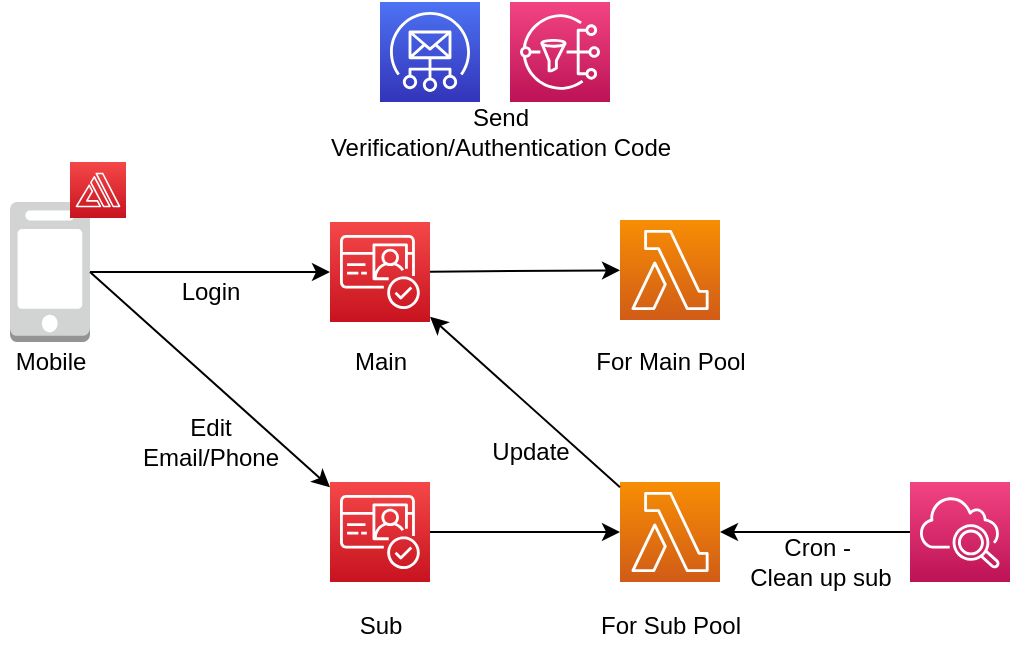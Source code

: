 <mxfile version="13.7.9" type="device" pages="2"><diagram id="i8V4uxGoRVGjrYb4dKng" name="ページ1"><mxGraphModel dx="788" dy="514" grid="1" gridSize="10" guides="1" tooltips="1" connect="1" arrows="1" fold="1" page="1" pageScale="1" pageWidth="827" pageHeight="1169" math="0" shadow="0"><root><mxCell id="0"/><mxCell id="1" parent="0"/><mxCell id="mMQdlAKHRPv88sA82ufr-5" value="" style="group" vertex="1" connectable="0" parent="1"><mxGeometry x="95" y="220" width="50" height="90" as="geometry"/></mxCell><mxCell id="mMQdlAKHRPv88sA82ufr-1" value="" style="outlineConnect=0;dashed=0;verticalLabelPosition=bottom;verticalAlign=top;align=center;html=1;shape=mxgraph.aws3.mobile_client;fillColor=#D2D3D3;gradientColor=none;" vertex="1" parent="mMQdlAKHRPv88sA82ufr-5"><mxGeometry x="5" width="40" height="70" as="geometry"/></mxCell><mxCell id="mMQdlAKHRPv88sA82ufr-2" value="Mobile" style="text;html=1;align=center;verticalAlign=middle;resizable=0;points=[];autosize=1;" vertex="1" parent="mMQdlAKHRPv88sA82ufr-5"><mxGeometry y="70" width="50" height="20" as="geometry"/></mxCell><mxCell id="mMQdlAKHRPv88sA82ufr-10" value="" style="outlineConnect=0;fontColor=#232F3E;gradientColor=#F54749;gradientDirection=north;fillColor=#C7131F;strokeColor=#ffffff;dashed=0;verticalLabelPosition=bottom;verticalAlign=top;align=center;html=1;fontSize=12;fontStyle=0;aspect=fixed;shape=mxgraph.aws4.resourceIcon;resIcon=mxgraph.aws4.amplify;" vertex="1" parent="1"><mxGeometry x="130" y="200" width="28" height="28" as="geometry"/></mxCell><mxCell id="mMQdlAKHRPv88sA82ufr-17" value="" style="group" vertex="1" connectable="0" parent="1"><mxGeometry x="260" y="228" width="50" height="82" as="geometry"/></mxCell><mxCell id="mMQdlAKHRPv88sA82ufr-8" value="Main" style="text;html=1;align=center;verticalAlign=middle;resizable=0;points=[];autosize=1;" vertex="1" parent="mMQdlAKHRPv88sA82ufr-17"><mxGeometry x="5" y="62" width="40" height="20" as="geometry"/></mxCell><mxCell id="mMQdlAKHRPv88sA82ufr-13" value="" style="outlineConnect=0;fontColor=#232F3E;gradientColor=#F54749;gradientDirection=north;fillColor=#C7131F;strokeColor=#ffffff;dashed=0;verticalLabelPosition=bottom;verticalAlign=top;align=center;html=1;fontSize=12;fontStyle=0;aspect=fixed;shape=mxgraph.aws4.resourceIcon;resIcon=mxgraph.aws4.cognito;" vertex="1" parent="mMQdlAKHRPv88sA82ufr-17"><mxGeometry y="2" width="50" height="50" as="geometry"/></mxCell><mxCell id="mMQdlAKHRPv88sA82ufr-21" value="" style="group" vertex="1" connectable="0" parent="1"><mxGeometry x="385" y="228" width="90" height="82" as="geometry"/></mxCell><mxCell id="mMQdlAKHRPv88sA82ufr-14" value="" style="outlineConnect=0;fontColor=#232F3E;gradientColor=#F78E04;gradientDirection=north;fillColor=#D05C17;strokeColor=#ffffff;dashed=0;verticalLabelPosition=bottom;verticalAlign=top;align=center;html=1;fontSize=12;fontStyle=0;aspect=fixed;shape=mxgraph.aws4.resourceIcon;resIcon=mxgraph.aws4.lambda;" vertex="1" parent="mMQdlAKHRPv88sA82ufr-21"><mxGeometry x="20" y="1" width="50" height="50" as="geometry"/></mxCell><mxCell id="mMQdlAKHRPv88sA82ufr-15" value="For Main Pool" style="text;html=1;align=center;verticalAlign=middle;resizable=0;points=[];autosize=1;" vertex="1" parent="mMQdlAKHRPv88sA82ufr-21"><mxGeometry y="62" width="90" height="20" as="geometry"/></mxCell><mxCell id="mMQdlAKHRPv88sA82ufr-22" value="" style="group" vertex="1" connectable="0" parent="1"><mxGeometry x="260" y="360" width="50" height="82" as="geometry"/></mxCell><mxCell id="mMQdlAKHRPv88sA82ufr-23" value="Sub" style="text;html=1;align=center;verticalAlign=middle;resizable=0;points=[];autosize=1;" vertex="1" parent="mMQdlAKHRPv88sA82ufr-22"><mxGeometry x="5" y="62" width="40" height="20" as="geometry"/></mxCell><mxCell id="mMQdlAKHRPv88sA82ufr-24" value="" style="outlineConnect=0;fontColor=#232F3E;gradientColor=#F54749;gradientDirection=north;fillColor=#C7131F;strokeColor=#ffffff;dashed=0;verticalLabelPosition=bottom;verticalAlign=top;align=center;html=1;fontSize=12;fontStyle=0;aspect=fixed;shape=mxgraph.aws4.resourceIcon;resIcon=mxgraph.aws4.cognito;" vertex="1" parent="mMQdlAKHRPv88sA82ufr-22"><mxGeometry width="50" height="50" as="geometry"/></mxCell><mxCell id="mMQdlAKHRPv88sA82ufr-25" value="" style="group" vertex="1" connectable="0" parent="1"><mxGeometry x="385" y="360" width="90" height="82" as="geometry"/></mxCell><mxCell id="mMQdlAKHRPv88sA82ufr-26" value="" style="outlineConnect=0;fontColor=#232F3E;gradientColor=#F78E04;gradientDirection=north;fillColor=#D05C17;strokeColor=#ffffff;dashed=0;verticalLabelPosition=bottom;verticalAlign=top;align=center;html=1;fontSize=12;fontStyle=0;aspect=fixed;shape=mxgraph.aws4.resourceIcon;resIcon=mxgraph.aws4.lambda;" vertex="1" parent="mMQdlAKHRPv88sA82ufr-25"><mxGeometry x="20" width="50" height="50" as="geometry"/></mxCell><mxCell id="mMQdlAKHRPv88sA82ufr-27" value="For Sub Pool" style="text;html=1;align=center;verticalAlign=middle;resizable=0;points=[];autosize=1;" vertex="1" parent="mMQdlAKHRPv88sA82ufr-25"><mxGeometry y="62" width="90" height="20" as="geometry"/></mxCell><mxCell id="mMQdlAKHRPv88sA82ufr-28" value="" style="endArrow=classic;html=1;exitX=1;exitY=0.5;exitDx=0;exitDy=0;exitPerimeter=0;" edge="1" parent="1" source="mMQdlAKHRPv88sA82ufr-1" target="mMQdlAKHRPv88sA82ufr-13"><mxGeometry width="50" height="50" relative="1" as="geometry"><mxPoint x="390" y="340" as="sourcePoint"/><mxPoint x="440" y="290" as="targetPoint"/></mxGeometry></mxCell><mxCell id="mMQdlAKHRPv88sA82ufr-29" value="Login" style="text;html=1;align=center;verticalAlign=middle;resizable=0;points=[];autosize=1;" vertex="1" parent="1"><mxGeometry x="180" y="255" width="40" height="20" as="geometry"/></mxCell><mxCell id="mMQdlAKHRPv88sA82ufr-31" value="" style="endArrow=classic;html=1;exitX=1;exitY=0.5;exitDx=0;exitDy=0;exitPerimeter=0;" edge="1" parent="1" source="mMQdlAKHRPv88sA82ufr-1" target="mMQdlAKHRPv88sA82ufr-24"><mxGeometry width="50" height="50" relative="1" as="geometry"><mxPoint x="150.0" y="265" as="sourcePoint"/><mxPoint x="270.0" y="265" as="targetPoint"/></mxGeometry></mxCell><mxCell id="mMQdlAKHRPv88sA82ufr-32" value="Edit&lt;br&gt;Email/Phone" style="text;html=1;align=center;verticalAlign=middle;resizable=0;points=[];autosize=1;" vertex="1" parent="1"><mxGeometry x="160" y="325" width="80" height="30" as="geometry"/></mxCell><mxCell id="mMQdlAKHRPv88sA82ufr-33" value="" style="endArrow=classic;html=1;" edge="1" parent="1" source="mMQdlAKHRPv88sA82ufr-26" target="mMQdlAKHRPv88sA82ufr-13"><mxGeometry width="50" height="50" relative="1" as="geometry"><mxPoint x="150.0" y="265" as="sourcePoint"/><mxPoint x="270.0" y="372.586" as="targetPoint"/></mxGeometry></mxCell><mxCell id="mMQdlAKHRPv88sA82ufr-34" value="Update" style="text;html=1;align=center;verticalAlign=middle;resizable=0;points=[];autosize=1;" vertex="1" parent="1"><mxGeometry x="335" y="335" width="50" height="20" as="geometry"/></mxCell><mxCell id="mMQdlAKHRPv88sA82ufr-35" value="" style="endArrow=classic;html=1;" edge="1" parent="1" source="mMQdlAKHRPv88sA82ufr-24" target="mMQdlAKHRPv88sA82ufr-26"><mxGeometry width="50" height="50" relative="1" as="geometry"><mxPoint x="150.0" y="265" as="sourcePoint"/><mxPoint x="270.0" y="372.586" as="targetPoint"/></mxGeometry></mxCell><mxCell id="mMQdlAKHRPv88sA82ufr-36" value="" style="endArrow=classic;html=1;" edge="1" parent="1" source="mMQdlAKHRPv88sA82ufr-13" target="mMQdlAKHRPv88sA82ufr-14"><mxGeometry width="50" height="50" relative="1" as="geometry"><mxPoint x="320.0" y="395" as="sourcePoint"/><mxPoint x="400" y="255" as="targetPoint"/></mxGeometry></mxCell><mxCell id="mMQdlAKHRPv88sA82ufr-37" value="" style="outlineConnect=0;fontColor=#232F3E;gradientColor=#4D72F3;gradientDirection=north;fillColor=#3334B9;strokeColor=#ffffff;dashed=0;verticalLabelPosition=bottom;verticalAlign=top;align=center;html=1;fontSize=12;fontStyle=0;aspect=fixed;shape=mxgraph.aws4.resourceIcon;resIcon=mxgraph.aws4.simple_email_service;" vertex="1" parent="1"><mxGeometry x="285" y="120" width="50" height="50" as="geometry"/></mxCell><mxCell id="mMQdlAKHRPv88sA82ufr-38" value="" style="outlineConnect=0;fontColor=#232F3E;gradientColor=#F34482;gradientDirection=north;fillColor=#BC1356;strokeColor=#ffffff;dashed=0;verticalLabelPosition=bottom;verticalAlign=top;align=center;html=1;fontSize=12;fontStyle=0;aspect=fixed;shape=mxgraph.aws4.resourceIcon;resIcon=mxgraph.aws4.sns;" vertex="1" parent="1"><mxGeometry x="350" y="120" width="50" height="50" as="geometry"/></mxCell><mxCell id="mMQdlAKHRPv88sA82ufr-39" value="Send&lt;br&gt;Verification/Authentication Code" style="text;html=1;align=center;verticalAlign=middle;resizable=0;points=[];autosize=1;" vertex="1" parent="1"><mxGeometry x="250" y="170" width="190" height="30" as="geometry"/></mxCell><mxCell id="mMQdlAKHRPv88sA82ufr-40" value="" style="outlineConnect=0;fontColor=#232F3E;gradientColor=#F34482;gradientDirection=north;fillColor=#BC1356;strokeColor=#ffffff;dashed=0;verticalLabelPosition=bottom;verticalAlign=top;align=center;html=1;fontSize=12;fontStyle=0;aspect=fixed;shape=mxgraph.aws4.resourceIcon;resIcon=mxgraph.aws4.cloudwatch_2;" vertex="1" parent="1"><mxGeometry x="550" y="360" width="50" height="50" as="geometry"/></mxCell><mxCell id="mMQdlAKHRPv88sA82ufr-44" value="Cron -&amp;nbsp;&lt;br&gt;Clean up sub" style="text;html=1;align=center;verticalAlign=middle;resizable=0;points=[];autosize=1;" vertex="1" parent="1"><mxGeometry x="460" y="385" width="90" height="30" as="geometry"/></mxCell><mxCell id="mMQdlAKHRPv88sA82ufr-45" value="" style="endArrow=classic;html=1;" edge="1" parent="1" source="mMQdlAKHRPv88sA82ufr-40" target="mMQdlAKHRPv88sA82ufr-26"><mxGeometry width="50" height="50" relative="1" as="geometry"><mxPoint x="320" y="395" as="sourcePoint"/><mxPoint x="415" y="395" as="targetPoint"/></mxGeometry></mxCell></root></mxGraphModel></diagram><diagram id="VvAEzbgCrOu2NrLhJVas" name="ページ2"><mxGraphModel dx="946" dy="617" grid="1" gridSize="10" guides="1" tooltips="1" connect="1" arrows="1" fold="1" page="1" pageScale="1" pageWidth="827" pageHeight="1169" math="0" shadow="0"><root><mxCell id="62SStxFtMeC4dTlbeT8a-0"/><mxCell id="62SStxFtMeC4dTlbeT8a-1" parent="62SStxFtMeC4dTlbeT8a-0"/><mxCell id="HBr4v0tRh_t9BVdfxgc4-0" value="" style="group" vertex="1" connectable="0" parent="62SStxFtMeC4dTlbeT8a-1"><mxGeometry x="95" y="30" width="50" height="90" as="geometry"/></mxCell><mxCell id="HBr4v0tRh_t9BVdfxgc4-1" value="" style="outlineConnect=0;dashed=0;verticalLabelPosition=bottom;verticalAlign=top;align=center;html=1;shape=mxgraph.aws3.mobile_client;fillColor=#D2D3D3;gradientColor=none;" vertex="1" parent="HBr4v0tRh_t9BVdfxgc4-0"><mxGeometry x="5" width="40" height="70" as="geometry"/></mxCell><mxCell id="HBr4v0tRh_t9BVdfxgc4-2" value="Mobile" style="text;html=1;align=center;verticalAlign=middle;resizable=0;points=[];autosize=1;" vertex="1" parent="HBr4v0tRh_t9BVdfxgc4-0"><mxGeometry y="70" width="50" height="20" as="geometry"/></mxCell><mxCell id="HBr4v0tRh_t9BVdfxgc4-3" value="" style="outlineConnect=0;fontColor=#232F3E;gradientColor=#F54749;gradientDirection=north;fillColor=#C7131F;strokeColor=#ffffff;dashed=0;verticalLabelPosition=bottom;verticalAlign=top;align=center;html=1;fontSize=12;fontStyle=0;aspect=fixed;shape=mxgraph.aws4.resourceIcon;resIcon=mxgraph.aws4.amplify;" vertex="1" parent="62SStxFtMeC4dTlbeT8a-1"><mxGeometry x="130" y="10" width="28" height="28" as="geometry"/></mxCell><mxCell id="gYJXqIpihbz1a8-bwmma-0" value="" style="group" vertex="1" connectable="0" parent="62SStxFtMeC4dTlbeT8a-1"><mxGeometry x="250" y="37" width="50" height="82" as="geometry"/></mxCell><mxCell id="gYJXqIpihbz1a8-bwmma-1" value="Sub" style="text;html=1;align=center;verticalAlign=middle;resizable=0;points=[];autosize=1;" vertex="1" parent="gYJXqIpihbz1a8-bwmma-0"><mxGeometry x="5" y="62" width="40" height="20" as="geometry"/></mxCell><mxCell id="gYJXqIpihbz1a8-bwmma-2" value="" style="outlineConnect=0;fontColor=#232F3E;gradientColor=#F54749;gradientDirection=north;fillColor=#C7131F;strokeColor=#ffffff;dashed=0;verticalLabelPosition=bottom;verticalAlign=top;align=center;html=1;fontSize=12;fontStyle=0;aspect=fixed;shape=mxgraph.aws4.resourceIcon;resIcon=mxgraph.aws4.cognito;" vertex="1" parent="gYJXqIpihbz1a8-bwmma-0"><mxGeometry width="50" height="50" as="geometry"/></mxCell><mxCell id="zZmgewYcwvHqjHyKIBF7-0" value="" style="group" vertex="1" connectable="0" parent="62SStxFtMeC4dTlbeT8a-1"><mxGeometry x="390" y="38" width="90" height="82" as="geometry"/></mxCell><mxCell id="zZmgewYcwvHqjHyKIBF7-1" value="" style="outlineConnect=0;fontColor=#232F3E;gradientColor=#F78E04;gradientDirection=north;fillColor=#D05C17;strokeColor=#ffffff;dashed=0;verticalLabelPosition=bottom;verticalAlign=top;align=center;html=1;fontSize=12;fontStyle=0;aspect=fixed;shape=mxgraph.aws4.resourceIcon;resIcon=mxgraph.aws4.lambda;" vertex="1" parent="zZmgewYcwvHqjHyKIBF7-0"><mxGeometry x="20" width="50" height="50" as="geometry"/></mxCell><mxCell id="zZmgewYcwvHqjHyKIBF7-2" value="For Sub Pool" style="text;html=1;align=center;verticalAlign=middle;resizable=0;points=[];autosize=1;" vertex="1" parent="zZmgewYcwvHqjHyKIBF7-0"><mxGeometry y="62" width="90" height="20" as="geometry"/></mxCell><mxCell id="2kqaN1Ms0UGIhu5p1rV_-0" value="" style="group" vertex="1" connectable="0" parent="62SStxFtMeC4dTlbeT8a-1"><mxGeometry x="580" y="38" width="50" height="82" as="geometry"/></mxCell><mxCell id="2kqaN1Ms0UGIhu5p1rV_-1" value="Main" style="text;html=1;align=center;verticalAlign=middle;resizable=0;points=[];autosize=1;" vertex="1" parent="2kqaN1Ms0UGIhu5p1rV_-0"><mxGeometry x="5" y="62" width="40" height="20" as="geometry"/></mxCell><mxCell id="2kqaN1Ms0UGIhu5p1rV_-2" value="" style="outlineConnect=0;fontColor=#232F3E;gradientColor=#F54749;gradientDirection=north;fillColor=#C7131F;strokeColor=#ffffff;dashed=0;verticalLabelPosition=bottom;verticalAlign=top;align=center;html=1;fontSize=12;fontStyle=0;aspect=fixed;shape=mxgraph.aws4.resourceIcon;resIcon=mxgraph.aws4.cognito;" vertex="1" parent="2kqaN1Ms0UGIhu5p1rV_-0"><mxGeometry y="2" width="50" height="50" as="geometry"/></mxCell><mxCell id="2kqaN1Ms0UGIhu5p1rV_-4" value="" style="endArrow=none;dashed=1;html=1;dashPattern=1 3;strokeWidth=2;" edge="1" parent="62SStxFtMeC4dTlbeT8a-1" source="2kqaN1Ms0UGIhu5p1rV_-8"><mxGeometry width="50" height="50" relative="1" as="geometry"><mxPoint x="119.5" y="470" as="sourcePoint"/><mxPoint x="119.5" y="120" as="targetPoint"/></mxGeometry></mxCell><mxCell id="2kqaN1Ms0UGIhu5p1rV_-5" value="" style="endArrow=none;dashed=1;html=1;dashPattern=1 3;strokeWidth=2;" edge="1" parent="62SStxFtMeC4dTlbeT8a-1" source="xQFAeyG43xkeCWc012im-12"><mxGeometry width="50" height="50" relative="1" as="geometry"><mxPoint x="280" y="470" as="sourcePoint"/><mxPoint x="280" y="120" as="targetPoint"/></mxGeometry></mxCell><mxCell id="2kqaN1Ms0UGIhu5p1rV_-6" value="" style="endArrow=none;dashed=1;html=1;dashPattern=1 3;strokeWidth=2;" edge="1" parent="62SStxFtMeC4dTlbeT8a-1"><mxGeometry width="50" height="50" relative="1" as="geometry"><mxPoint x="440" y="470" as="sourcePoint"/><mxPoint x="440" y="119" as="targetPoint"/></mxGeometry></mxCell><mxCell id="2kqaN1Ms0UGIhu5p1rV_-7" value="" style="endArrow=none;dashed=1;html=1;dashPattern=1 3;strokeWidth=2;" edge="1" parent="62SStxFtMeC4dTlbeT8a-1"><mxGeometry width="50" height="50" relative="1" as="geometry"><mxPoint x="600" y="469" as="sourcePoint"/><mxPoint x="600" y="119" as="targetPoint"/></mxGeometry></mxCell><mxCell id="2kqaN1Ms0UGIhu5p1rV_-8" value="" style="rounded=0;whiteSpace=wrap;html=1;" vertex="1" parent="62SStxFtMeC4dTlbeT8a-1"><mxGeometry x="115" y="140" width="10" height="80" as="geometry"/></mxCell><mxCell id="2kqaN1Ms0UGIhu5p1rV_-9" value="" style="endArrow=none;dashed=1;html=1;dashPattern=1 3;strokeWidth=2;" edge="1" parent="62SStxFtMeC4dTlbeT8a-1" source="xQFAeyG43xkeCWc012im-7" target="2kqaN1Ms0UGIhu5p1rV_-8"><mxGeometry width="50" height="50" relative="1" as="geometry"><mxPoint x="119.5" y="470" as="sourcePoint"/><mxPoint x="119.5" y="120" as="targetPoint"/></mxGeometry></mxCell><mxCell id="xQFAeyG43xkeCWc012im-3" value="" style="group" vertex="1" connectable="0" parent="62SStxFtMeC4dTlbeT8a-1"><mxGeometry x="321" y="230" width="75" height="35" as="geometry"/></mxCell><mxCell id="xQFAeyG43xkeCWc012im-0" value="" style="outlineConnect=0;fontColor=#232F3E;gradientColor=#4D72F3;gradientDirection=north;fillColor=#3334B9;strokeColor=#ffffff;dashed=0;verticalLabelPosition=bottom;verticalAlign=top;align=center;html=1;fontSize=12;fontStyle=0;aspect=fixed;shape=mxgraph.aws4.resourceIcon;resIcon=mxgraph.aws4.simple_email_service;" vertex="1" parent="xQFAeyG43xkeCWc012im-3"><mxGeometry width="35" height="35" as="geometry"/></mxCell><mxCell id="xQFAeyG43xkeCWc012im-1" value="" style="outlineConnect=0;fontColor=#232F3E;gradientColor=#F34482;gradientDirection=north;fillColor=#BC1356;strokeColor=#ffffff;dashed=0;verticalLabelPosition=bottom;verticalAlign=top;align=center;html=1;fontSize=12;fontStyle=0;aspect=fixed;shape=mxgraph.aws4.resourceIcon;resIcon=mxgraph.aws4.sns;" vertex="1" parent="xQFAeyG43xkeCWc012im-3"><mxGeometry x="40" width="35" height="35" as="geometry"/></mxCell><mxCell id="xQFAeyG43xkeCWc012im-4" value="" style="endArrow=classic;html=1;entryX=0.25;entryY=1;entryDx=0;entryDy=0;" edge="1" parent="62SStxFtMeC4dTlbeT8a-1" target="2kqaN1Ms0UGIhu5p1rV_-8"><mxGeometry width="50" height="50" relative="1" as="geometry"><mxPoint x="280" y="220" as="sourcePoint"/><mxPoint x="280" y="220" as="targetPoint"/></mxGeometry></mxCell><mxCell id="xQFAeyG43xkeCWc012im-5" value="" style="endArrow=classic;html=1;" edge="1" parent="62SStxFtMeC4dTlbeT8a-1"><mxGeometry width="50" height="50" relative="1" as="geometry"><mxPoint x="320" y="260" as="sourcePoint"/><mxPoint x="120" y="260" as="targetPoint"/></mxGeometry></mxCell><mxCell id="xQFAeyG43xkeCWc012im-6" value="Confirmation code" style="text;html=1;align=center;verticalAlign=middle;resizable=0;points=[];autosize=1;" vertex="1" parent="62SStxFtMeC4dTlbeT8a-1"><mxGeometry x="145" y="265" width="110" height="20" as="geometry"/></mxCell><mxCell id="xQFAeyG43xkeCWc012im-7" value="" style="rounded=0;whiteSpace=wrap;html=1;" vertex="1" parent="62SStxFtMeC4dTlbeT8a-1"><mxGeometry x="115" y="310" width="10" height="120" as="geometry"/></mxCell><mxCell id="xQFAeyG43xkeCWc012im-8" value="" style="endArrow=none;dashed=1;html=1;dashPattern=1 3;strokeWidth=2;" edge="1" parent="62SStxFtMeC4dTlbeT8a-1" target="xQFAeyG43xkeCWc012im-7"><mxGeometry width="50" height="50" relative="1" as="geometry"><mxPoint x="119.5" y="470" as="sourcePoint"/><mxPoint x="119.931" y="220" as="targetPoint"/></mxGeometry></mxCell><mxCell id="xQFAeyG43xkeCWc012im-10" value="Verify email/phone&lt;br&gt;-&amp;gt;Confirm sign up&lt;br&gt;to sub pool" style="text;html=1;align=center;verticalAlign=middle;resizable=0;points=[];autosize=1;" vertex="1" parent="62SStxFtMeC4dTlbeT8a-1"><mxGeometry x="145" y="310" width="110" height="50" as="geometry"/></mxCell><mxCell id="xQFAeyG43xkeCWc012im-12" value="" style="rounded=0;whiteSpace=wrap;html=1;" vertex="1" parent="62SStxFtMeC4dTlbeT8a-1"><mxGeometry x="274" y="140" width="10" height="80" as="geometry"/></mxCell><mxCell id="xQFAeyG43xkeCWc012im-13" value="" style="endArrow=none;dashed=1;html=1;dashPattern=1 3;strokeWidth=2;" edge="1" parent="62SStxFtMeC4dTlbeT8a-1" source="xQFAeyG43xkeCWc012im-14" target="xQFAeyG43xkeCWc012im-12"><mxGeometry width="50" height="50" relative="1" as="geometry"><mxPoint x="280" y="470" as="sourcePoint"/><mxPoint x="280" y="120" as="targetPoint"/></mxGeometry></mxCell><mxCell id="2kqaN1Ms0UGIhu5p1rV_-11" value="Edit email/phone&lt;br&gt;-&amp;gt;Sign up to sub pool" style="text;html=1;align=center;verticalAlign=middle;resizable=0;points=[];autosize=1;" vertex="1" parent="62SStxFtMeC4dTlbeT8a-1"><mxGeometry x="135" y="145" width="130" height="30" as="geometry"/></mxCell><mxCell id="2kqaN1Ms0UGIhu5p1rV_-10" value="" style="endArrow=classic;html=1;exitX=0.75;exitY=0;exitDx=0;exitDy=0;" edge="1" parent="62SStxFtMeC4dTlbeT8a-1" source="2kqaN1Ms0UGIhu5p1rV_-8"><mxGeometry width="50" height="50" relative="1" as="geometry"><mxPoint x="390" y="340" as="sourcePoint"/><mxPoint x="280" y="140" as="targetPoint"/></mxGeometry></mxCell><mxCell id="xQFAeyG43xkeCWc012im-14" value="" style="rounded=0;whiteSpace=wrap;html=1;" vertex="1" parent="62SStxFtMeC4dTlbeT8a-1"><mxGeometry x="274" y="310" width="10" height="120" as="geometry"/></mxCell><mxCell id="xQFAeyG43xkeCWc012im-15" value="" style="endArrow=none;dashed=1;html=1;dashPattern=1 3;strokeWidth=2;" edge="1" parent="62SStxFtMeC4dTlbeT8a-1" target="xQFAeyG43xkeCWc012im-14"><mxGeometry width="50" height="50" relative="1" as="geometry"><mxPoint x="280" y="470" as="sourcePoint"/><mxPoint x="279.138" y="220" as="targetPoint"/></mxGeometry></mxCell><mxCell id="xQFAeyG43xkeCWc012im-9" value="" style="endArrow=classic;html=1;exitX=0.75;exitY=0;exitDx=0;exitDy=0;" edge="1" parent="62SStxFtMeC4dTlbeT8a-1"><mxGeometry width="50" height="50" relative="1" as="geometry"><mxPoint x="121.25" y="310" as="sourcePoint"/><mxPoint x="278.75" y="310" as="targetPoint"/></mxGeometry></mxCell><mxCell id="xQFAeyG43xkeCWc012im-16" value="" style="rounded=0;whiteSpace=wrap;html=1;" vertex="1" parent="62SStxFtMeC4dTlbeT8a-1"><mxGeometry x="280" y="335" width="10" height="65" as="geometry"/></mxCell><mxCell id="xQFAeyG43xkeCWc012im-17" value="Post confirmation&lt;br&gt;Lambda trigger" style="text;html=1;align=center;verticalAlign=middle;resizable=0;points=[];autosize=1;" vertex="1" parent="62SStxFtMeC4dTlbeT8a-1"><mxGeometry x="304" y="335" width="110" height="30" as="geometry"/></mxCell><mxCell id="xQFAeyG43xkeCWc012im-18" value="" style="endArrow=classic;html=1;" edge="1" parent="62SStxFtMeC4dTlbeT8a-1"><mxGeometry width="50" height="50" relative="1" as="geometry"><mxPoint x="440" y="350" as="sourcePoint"/><mxPoint x="600" y="350" as="targetPoint"/></mxGeometry></mxCell><mxCell id="xQFAeyG43xkeCWc012im-19" value="Update user attribute" style="text;html=1;align=center;verticalAlign=middle;resizable=0;points=[];autosize=1;" vertex="1" parent="62SStxFtMeC4dTlbeT8a-1"><mxGeometry x="450" y="352" width="130" height="20" as="geometry"/></mxCell><mxCell id="xQFAeyG43xkeCWc012im-27" value="" style="rounded=0;whiteSpace=wrap;html=1;" vertex="1" parent="62SStxFtMeC4dTlbeT8a-1"><mxGeometry x="435" y="332.5" width="10" height="67.5" as="geometry"/></mxCell><mxCell id="xQFAeyG43xkeCWc012im-11" value="" style="endArrow=classic;html=1;exitX=0.75;exitY=0;exitDx=0;exitDy=0;" edge="1" parent="62SStxFtMeC4dTlbeT8a-1"><mxGeometry width="50" height="50" relative="1" as="geometry"><mxPoint x="279.75" y="334.5" as="sourcePoint"/><mxPoint x="437.25" y="334.5" as="targetPoint"/></mxGeometry></mxCell><mxCell id="xQFAeyG43xkeCWc012im-30" value="" style="rounded=0;whiteSpace=wrap;html=1;" vertex="1" parent="62SStxFtMeC4dTlbeT8a-1"><mxGeometry x="440" y="350" width="10" height="30" as="geometry"/></mxCell><mxCell id="xQFAeyG43xkeCWc012im-21" value="" style="endArrow=classic;html=1;" edge="1" parent="62SStxFtMeC4dTlbeT8a-1"><mxGeometry width="50" height="50" relative="1" as="geometry"><mxPoint x="600" y="380" as="sourcePoint"/><mxPoint x="440" y="380" as="targetPoint"/></mxGeometry></mxCell><mxCell id="xQFAeyG43xkeCWc012im-31" value="" style="endArrow=classic;html=1;entryX=0.25;entryY=1;entryDx=0;entryDy=0;" edge="1" parent="62SStxFtMeC4dTlbeT8a-1"><mxGeometry width="50" height="50" relative="1" as="geometry"><mxPoint x="442.5" y="399" as="sourcePoint"/><mxPoint x="280" y="399" as="targetPoint"/></mxGeometry></mxCell><mxCell id="xQFAeyG43xkeCWc012im-32" value="" style="endArrow=classic;html=1;entryX=0.25;entryY=1;entryDx=0;entryDy=0;" edge="1" parent="62SStxFtMeC4dTlbeT8a-1"><mxGeometry width="50" height="50" relative="1" as="geometry"><mxPoint x="281.25" y="430" as="sourcePoint"/><mxPoint x="118.75" y="430" as="targetPoint"/></mxGeometry></mxCell></root></mxGraphModel></diagram></mxfile>
